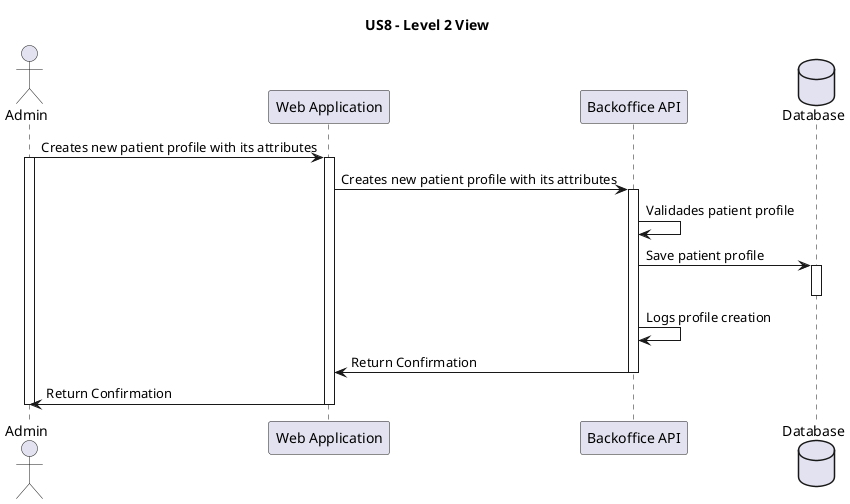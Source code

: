 ' 
' User Story: As an Admin,  I want to register new backoffice users (e.g., doctors, nurses, technicians, admins) via an out-of-band process, so that they can access the backoffice system with appropriate permissions.
'
' Acceptance Criteria:
' 
' - Backoffice users (e.g., doctors, nurses, technicians) are registered by an Admin via an internal process, not via self-registration.
' - Admin assigns roles (e.g., Doctor, Nurse, Technician) during the registration process.
' - Registered users receive a one-time setup link via email to set their password and activate their account.
' - The system enforces strong password requirements for security.
' - A confirmation email is sent to verify the user’s registration.

@startuml

title US8 - Level 2 View

actor Admin as U
participant "Web Application" as web
participant "Backoffice API" as api
database "Database" as db

U -> web : Creates new patient profile with its attributes
activate U
activate web
web -> api : Creates new patient profile with its attributes
activate api

api -> api : Validades patient profile
api -> db : Save patient profile
activate db
deactivate db
api -> api : Logs profile creation
api -> web : Return Confirmation
deactivate api
web -> U : Return Confirmation
deactivate web
deactivate U

' E a parte do email?



@enduml